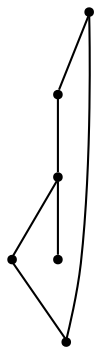 graph {
  node [shape=point,comment="{\"directed\":false,\"doi\":\"10.4230/LIPIcs.GD.2024.26\",\"figure\":\"5\"}"]

  v0 [pos="1441.7471081083547,604.9105449421226"]
  v1 [pos="1308.3770413330171,604.9105449421226"]
  v2 [pos="1375.062074720686,804.917668283899"]
  v3 [pos="1308.3770413330171,738.2486271699735"]
  v4 [pos="1175.0069745576798,604.9105449421226"]
  v5 [pos="1108.321941170011,804.917668283899"]

  v0 -- v4 [id="-1",pos="1441.7471081083547,604.9105449421226 1308.3770731309191,471.57246271427164 1308.3770731309191,471.57246271427164 1308.3770731309191,471.57246271427164 1175.0069745576798,604.9105449421226 1175.0069745576798,604.9105449421226 1175.0069745576798,604.9105449421226"]
  v2 -- v3 [id="-4",pos="1375.062074720686,804.917668283899 1308.3770413330171,738.2486271699735 1308.3770413330171,738.2486271699735 1308.3770413330171,738.2486271699735"]
  v3 -- v1 [id="-5",pos="1308.3770413330171,738.2486271699735 1241.6920397432502,671.579586056048 1241.6920397432502,671.579586056048 1241.6920397432502,671.579586056048 1308.3770413330171,604.9105449421226 1308.3770413330171,604.9105449421226 1308.3770413330171,604.9105449421226"]
  v3 -- v0 [id="-6",pos="1308.3770413330171,738.2486271699735 1441.7471081083547,604.9105449421226 1441.7471081083547,604.9105449421226 1441.7471081083547,604.9105449421226"]
  v5 -- v4 [id="-8",pos="1108.321941170011,804.917668283899 1241.6920397432502,671.579586056048 1241.6920397432502,671.579586056048 1241.6920397432502,671.579586056048 1175.0069745576798,604.9105449421226 1175.0069745576798,604.9105449421226 1175.0069745576798,604.9105449421226"]
  v5 -- v2 [id="-9",pos="1108.321941170011,804.917668283899 1241.6920397432502,938.25575051175 1241.6920397432502,938.25575051175 1241.6920397432502,938.25575051175 1241.6920397432502,971.5902710687127 1241.6920397432502,971.5902710687127 1241.6920397432502,971.5902710687127 1508.4321732939252,971.5902710687127 1508.4321732939252,971.5902710687127 1508.4321732939252,971.5902710687127 1508.4321732939252,454.9052024357902 1508.4321732939252,454.9052024357902 1508.4321732939252,454.9052024357902 1041.6369395802442,454.9052024357902 1041.6369395802442,454.9052024357902 1041.6369395802442,454.9052024357902 1041.6369395802442,971.5902710687127 1041.6369395802442,971.5902710687127 1041.6369395802442,971.5902710687127 1241.6920397432502,971.5902710687127 1241.6920397432502,971.5902710687127 1241.6920397432502,971.5902710687127 1241.6920397432502,938.25575051175 1241.6920397432502,938.25575051175 1241.6920397432502,938.25575051175 1375.062074720686,804.917668283899 1375.062074720686,804.917668283899 1375.062074720686,804.917668283899"]
}